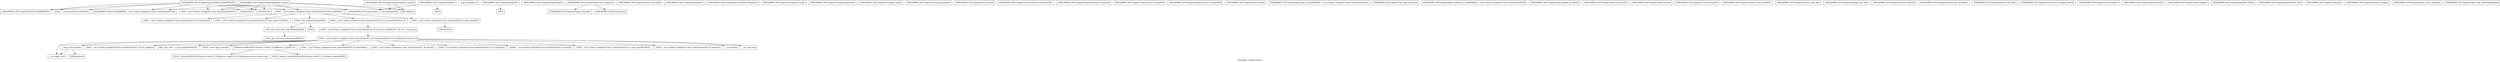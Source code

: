 digraph "Call graph: compute_temp.ll" {
	label="Call graph: compute_temp.ll";

	Node0x5595c9322ca0 [shape=record,label="{_ZN9LAMMPS_NS11ComputeTempC2EPNS_6LAMMPSEiPPc}"];
	Node0x5595c9322ca0 -> Node0x5595c9323820;
	Node0x5595c9322ca0 -> Node0x5595c93242f0;
	Node0x5595c9322ca0 -> Node0x5595c9322550;
	Node0x5595c9322ca0 -> Node0x5595c9347470;
	Node0x5595c9322ca0 -> Node0x5595c9322d50;
	Node0x5595c9322ca0 -> Node0x5595c9323560;
	Node0x5595c9322ca0 -> Node0x5595c937eaf0;
	Node0x5595c9322ca0 -> Node0x5595c93597a0;
	Node0x5595c9322ca0 -> Node0x5595c93226f0;
	Node0x5595c9322d50 [shape=record,label="{_Znam}"];
	Node0x5595c9347470 [shape=record,label="{_ZN9LAMMPS_NS7ComputeD2Ev}"];
	Node0x5595c932d4b0 [shape=record,label="{_ZN9LAMMPS_NS11ComputeTempD2Ev}"];
	Node0x5595c932d4b0 -> Node0x5595c932ee10;
	Node0x5595c932d4b0 -> Node0x5595c9347470;
	Node0x5595c9323820 [shape=record,label="{_ZN9LAMMPS_NS7ComputeC2EPNS_6LAMMPSEiPPc}"];
	Node0x5595c9323560 [shape=record,label="{_ZN9LAMMPS_NS5Error3allERKNSt7__cxx1112basic_stringIcSt11char_traitsIcESaIcEEEiS8_}"];
	Node0x5595c93242f0 [shape=record,label="{_ZNSaIcEC1Ev}"];
	Node0x5595c9322550 [shape=record,label="{_ZNSt7__cxx1112basic_stringIcSt11char_traitsIcESaIcEEC2IS3_EEPKcRKS3_}"];
	Node0x5595c9322550 -> Node0x5595c9359390;
	Node0x5595c9322550 -> Node0x5595c935d8a0;
	Node0x5595c9322550 -> Node0x5595c93474f0;
	Node0x5595c9322550 -> Node0x5595c9323190;
	Node0x5595c9322550 -> Node0x5595c93241b0;
	Node0x5595c9347030 [shape=record,label="{__gxx_personality_v0}"];
	Node0x5595c937eaf0 [shape=record,label="{_ZNSt7__cxx1112basic_stringIcSt11char_traitsIcESaIcEED1Ev}"];
	Node0x5595c93597a0 [shape=record,label="{_ZNSaIcED1Ev}"];
	Node0x5595c93226f0 [shape=record,label="{llvm.umul.with.overflow.i64}"];
	Node0x5595c932ee10 [shape=record,label="{_ZdaPv}"];
	Node0x5595c93313a0 [shape=record,label="{_ZN9LAMMPS_NS11ComputeTempD0Ev}"];
	Node0x5595c93313a0 -> Node0x5595c9334400;
	Node0x5595c9334400 [shape=record,label="{_ZdlPv}"];
	Node0x5595c9336d20 [shape=record,label="{_ZN9LAMMPS_NS11ComputeTemp5setupEv}"];
	Node0x5595c93379c0 [shape=record,label="{_ZN9LAMMPS_NS11ComputeTemp11dof_computeEv}"];
	Node0x5595c93379c0 -> Node0x5595c9331510;
	Node0x5595c93379c0 -> Node0x5595c933a830;
	Node0x5595c9331510 [shape=record,label="{_ZN9LAMMPS_NS7Compute14adjust_dof_fixEv}"];
	Node0x5595c933a830 [shape=record,label="{_ZN9LAMMPS_NS5Group5countEi}"];
	Node0x5595c9346a80 [shape=record,label="{_ZN9LAMMPS_NS11ComputeTemp14compute_scalarEv}"];
	Node0x5595c9346a80 -> Node0x5595c933ce20;
	Node0x5595c9346a80 -> Node0x5595c93597a0;
	Node0x5595c9346a80 -> Node0x5595c937eaf0;
	Node0x5595c9346a80 -> Node0x5595c9323560;
	Node0x5595c9346a80 -> Node0x5595c9322550;
	Node0x5595c9346a80 -> Node0x5595c93242f0;
	Node0x5595c9346a80 -> Node0x5595c934c390;
	Node0x5595c933ce20 [shape=record,label="{llvm.fmuladd.f64}"];
	Node0x5595c934c390 [shape=record,label="{MPI_Allreduce}"];
	Node0x5595c934d400 [shape=record,label="{_ZN9LAMMPS_NS11ComputeTemp14compute_vectorEv}"];
	Node0x5595c934d400 -> Node0x5595c933ce20;
	Node0x5595c934d400 -> Node0x5595c934c390;
	Node0x5595c936aca0 [shape=record,label="{__clang_call_terminate}"];
	Node0x5595c936aca0 -> Node0x5595c938bcd0;
	Node0x5595c936aca0 -> Node0x5595c9323ca0;
	Node0x5595c9323ca0 [shape=record,label="{_ZSt9terminatev}"];
	Node0x5595c93695b0 [shape=record,label="{_ZNSt7__cxx1112basic_stringIcSt11char_traitsIcESaIcEE13_M_set_lengthEm}"];
	Node0x5595c92dc330 [shape=record,label="{_ZSt10__distanceIPKcENSt15iterator_traitsIT_E15difference_typeES3_S3_St26random_access_iterator_tag}"];
	Node0x5595c9358ae0 [shape=record,label="{_ZSt19__iterator_categoryIPKcENSt15iterator_traitsIT_E17iterator_categoryERKS3_}"];
	Node0x5595c9338390 [shape=record,label="{_ZN9__gnu_cxx11char_traitsIcE6lengthEPKc}"];
	Node0x5595c9338390 -> Node0x5595c9387350;
	Node0x5595c935c4c0 [shape=record,label="{strlen}"];
	Node0x5595c9387350 [shape=record,label="{_ZN9__gnu_cxx11char_traitsIcE2eqERKcS3_}"];
	Node0x5595c933ab10 [shape=record,label="{_ZNSaIcED2Ev}"];
	Node0x5595c934ebf0 [shape=record,label="{_ZN9LAMMPS_NS7Compute15reset_extra_dofEv}"];
	Node0x5595c934fa70 [shape=record,label="{_ZN9LAMMPS_NS11ComputeTemp4initEv}"];
	Node0x5595c9355ab0 [shape=record,label="{_ZN9LAMMPS_NS7Compute9init_listEiPNS_9NeighListE}"];
	Node0x5595c9357870 [shape=record,label="{_ZN9LAMMPS_NS7Compute13compute_arrayEv}"];
	Node0x5595c9359eb0 [shape=record,label="{_ZN9LAMMPS_NS7Compute15compute_peratomEv}"];
	Node0x5595c935cae0 [shape=record,label="{_ZN9LAMMPS_NS7Compute13compute_localEv}"];
	Node0x5595c935ddf0 [shape=record,label="{_ZN9LAMMPS_NS7Compute15compute_pergridEv}"];
	Node0x5595c9360840 [shape=record,label="{_ZN9LAMMPS_NS7Compute10set_arraysEi}"];
	Node0x5595c9362400 [shape=record,label="{_ZN9LAMMPS_NS7Compute17pack_forward_commEiPiPdiS1_}"];
	Node0x5595c9363ec0 [shape=record,label="{_ZN9LAMMPS_NS7Compute19unpack_forward_commEiiPd}"];
	Node0x5595c9364dd0 [shape=record,label="{_ZN9LAMMPS_NS7Compute17pack_reverse_commEiiPd}"];
	Node0x5595c9365cd0 [shape=record,label="{_ZN9LAMMPS_NS7Compute19unpack_reverse_commEiPiPd}"];
	Node0x5595c93676e0 [shape=record,label="{_ZN9LAMMPS_NS7Compute10reset_gridEv}"];
	Node0x5595c9368c30 [shape=record,label="{_ZN9LAMMPS_NS7Compute16get_grid_by_nameERKNSt7__cxx1112basic_stringIcSt11char_traitsIcESaIcEEERi}"];
	Node0x5595c936a2f0 [shape=record,label="{_ZN9LAMMPS_NS7Compute17get_grid_by_indexEi}"];
	Node0x5595c93351c0 [shape=record,label="{_ZN9LAMMPS_NS7Compute20get_griddata_by_nameEiRKNSt7__cxx1112basic_stringIcSt11char_traitsIcESaIcEEERi}"];
	Node0x5595c936ba30 [shape=record,label="{_ZN9LAMMPS_NS7Compute21get_griddata_by_indexEi}"];
	Node0x5595c936e340 [shape=record,label="{_ZN9LAMMPS_NS7Compute14dof_remove_preEv}"];
	Node0x5595c93378d0 [shape=record,label="{_ZN9LAMMPS_NS7Compute10dof_removeEi}"];
	Node0x5595c936f150 [shape=record,label="{_ZN9LAMMPS_NS7Compute11remove_biasEiPd}"];
	Node0x5595c936fe00 [shape=record,label="{_ZN9LAMMPS_NS7Compute15remove_bias_thrEiPdS1_}"];
	Node0x5595c93710d0 [shape=record,label="{_ZN9LAMMPS_NS7Compute15remove_bias_allEv}"];
	Node0x5595c9371b50 [shape=record,label="{_ZN9LAMMPS_NS7Compute16reapply_bias_allEv}"];
	Node0x5595c9372050 [shape=record,label="{_ZN9LAMMPS_NS7Compute12restore_biasEiPd}"];
	Node0x5595c9372e10 [shape=record,label="{_ZN9LAMMPS_NS7Compute16restore_bias_thrEiPdS1_}"];
	Node0x5595c93738c0 [shape=record,label="{_ZN9LAMMPS_NS7Compute16restore_bias_allEv}"];
	Node0x5595c9374720 [shape=record,label="{_ZN9LAMMPS_NS7Compute23reset_extra_compute_fixEPKc}"];
	Node0x5595c9371ca0 [shape=record,label="{_ZN9LAMMPS_NS7Compute11lock_enableEv}"];
	Node0x5595c93305e0 [shape=record,label="{_ZN9LAMMPS_NS7Compute12lock_disableEv}"];
	Node0x5595c9337300 [shape=record,label="{_ZN9LAMMPS_NS7Compute11lock_lengthEv}"];
	Node0x5595c9372ae0 [shape=record,label="{_ZN9LAMMPS_NS7Compute4lockEPNS_3FixEll}"];
	Node0x5595c9373eb0 [shape=record,label="{_ZN9LAMMPS_NS7Compute6unlockEPNS_3FixE}"];
	Node0x5595c9374600 [shape=record,label="{_ZN9LAMMPS_NS7Compute7refreshEv}"];
	Node0x5595c935c650 [shape=record,label="{_ZN9LAMMPS_NS7Compute12memory_usageEv}"];
	Node0x5595c9358a00 [shape=record,label="{_ZN9LAMMPS_NS7Compute19pair_setup_callbackEii}"];
	Node0x5595c9359390 [shape=record,label="{_ZNSt7__cxx1112basic_stringIcSt11char_traitsIcESaIcEE13_M_local_dataEv}"];
	Node0x5595c935d8a0 [shape=record,label="{_ZNSt7__cxx1112basic_stringIcSt11char_traitsIcESaIcEE12_Alloc_hiderC1EPcRKS3_}"];
	Node0x5595c935d220 [shape=record,label="{_ZN9LAMMPS_NS7Compute19pair_tally_callbackEiiiidddddd}"];
	Node0x5595c9323190 [shape=record,label="{_ZNSt7__cxx1112basic_stringIcSt11char_traitsIcESaIcEE12_M_constructIPKcEEvT_S8_}"];
	Node0x5595c9323190 -> Node0x5595c933a720;
	Node0x5595c93474f0 [shape=record,label="{_ZNSt11char_traitsIcE6lengthEPKc}"];
	Node0x5595c93474f0 -> Node0x5595c9338390;
	Node0x5595c93474f0 -> Node0x5595c935c4c0;
	Node0x5595c93241b0 [shape=record,label="{_ZNSt7__cxx1112basic_stringIcSt11char_traitsIcESaIcEE12_Alloc_hiderD2Ev}"];
	Node0x5595c93241b0 -> Node0x5595c933ab10;
	Node0x5595c933a720 [shape=record,label="{_ZNSt7__cxx1112basic_stringIcSt11char_traitsIcESaIcEE16_M_construct_auxIPKcEEvT_S8_St12__false_type}"];
	Node0x5595c933a720 -> Node0x5595c93405e0;
	Node0x5595c93405e0 [shape=record,label="{_ZNSt7__cxx1112basic_stringIcSt11char_traitsIcESaIcEE12_M_constructIPKcEEvT_S8_St20forward_iterator_tag}"];
	Node0x5595c93405e0 -> Node0x5595c935fd80;
	Node0x5595c93405e0 -> Node0x5595c9366d20;
	Node0x5595c93405e0 -> Node0x5595c9367200;
	Node0x5595c93405e0 -> Node0x5595c9365330;
	Node0x5595c93405e0 -> Node0x5595c936ce60;
	Node0x5595c93405e0 -> Node0x5595c938bb50;
	Node0x5595c93405e0 -> Node0x5595c938bbd0;
	Node0x5595c93405e0 -> Node0x5595c938bc50;
	Node0x5595c93405e0 -> Node0x5595c938bcd0;
	Node0x5595c93405e0 -> Node0x5595c938bd50;
	Node0x5595c93405e0 -> Node0x5595c938bdd0;
	Node0x5595c93405e0 -> Node0x5595c938be50;
	Node0x5595c93405e0 -> Node0x5595c93695b0;
	Node0x5595c93405e0 -> Node0x5595c936aca0;
	Node0x5595c935fd80 [shape=record,label="{_ZN9__gnu_cxx17__is_null_pointerIKcEEbPT_}"];
	Node0x5595c9366d20 [shape=record,label="{_ZSt19__throw_logic_errorPKc}"];
	Node0x5595c9367200 [shape=record,label="{_ZSt8distanceIPKcENSt15iterator_traitsIT_E15difference_typeES3_S3_}"];
	Node0x5595c9367200 -> Node0x5595c9358ae0;
	Node0x5595c9367200 -> Node0x5595c92dc330;
	Node0x5595c936ce60 [shape=record,label="{_ZNSt7__cxx1112basic_stringIcSt11char_traitsIcESaIcEE7_M_dataEPc}"];
	Node0x5595c9365330 [shape=record,label="{_ZNSt7__cxx1112basic_stringIcSt11char_traitsIcESaIcEE9_M_createERmm}"];
	Node0x5595c938bb50 [shape=record,label="{_ZNSt7__cxx1112basic_stringIcSt11char_traitsIcESaIcEE11_M_capacityEm}"];
	Node0x5595c938bc50 [shape=record,label="{_ZNSt7__cxx1112basic_stringIcSt11char_traitsIcESaIcEE13_S_copy_charsEPcPKcS7_}"];
	Node0x5595c938bbd0 [shape=record,label="{_ZNKSt7__cxx1112basic_stringIcSt11char_traitsIcESaIcEE7_M_dataEv}"];
	Node0x5595c938bcd0 [shape=record,label="{__cxa_begin_catch}"];
	Node0x5595c938bd50 [shape=record,label="{_ZNSt7__cxx1112basic_stringIcSt11char_traitsIcESaIcEE10_M_disposeEv}"];
	Node0x5595c938bdd0 [shape=record,label="{__cxa_rethrow}"];
	Node0x5595c938be50 [shape=record,label="{__cxa_end_catch}"];
}
